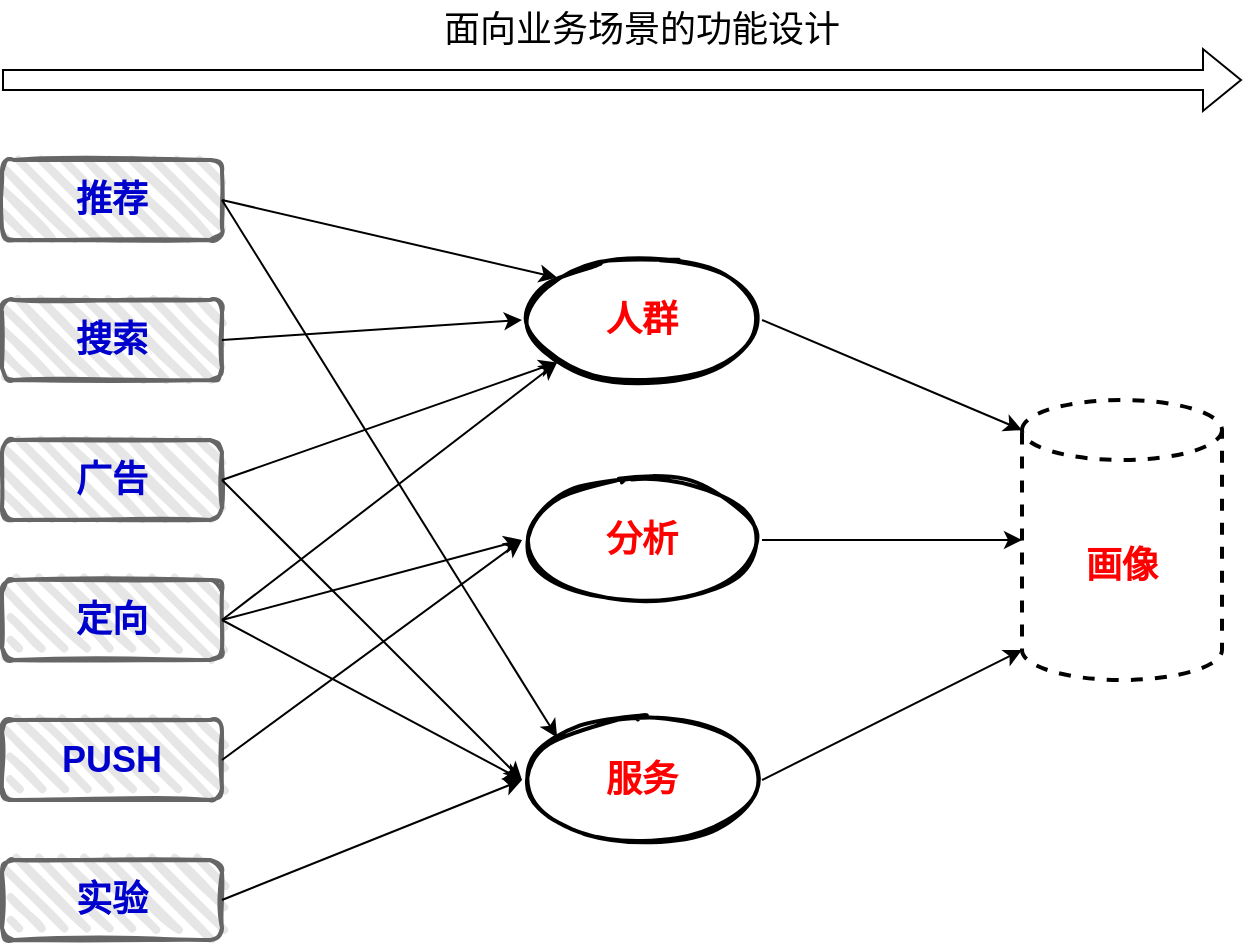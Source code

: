 <mxfile version="17.5.0" type="github">
  <diagram id="wwjpr-9C7wOjbvfxTM_E" name="Page-1">
    <mxGraphModel dx="1248" dy="752" grid="1" gridSize="10" guides="1" tooltips="1" connect="1" arrows="1" fold="1" page="1" pageScale="1" pageWidth="827" pageHeight="1169" math="0" shadow="0">
      <root>
        <mxCell id="0" />
        <mxCell id="1" parent="0" />
        <mxCell id="TteLKIiODTK3f2nbDjQl-1" value="&lt;font style=&quot;font-size: 18px&quot; color=&quot;#0000cc&quot;&gt;&lt;b&gt;推荐&lt;/b&gt;&lt;/font&gt;" style="rounded=1;whiteSpace=wrap;html=1;strokeWidth=2;fillWeight=4;hachureGap=8;hachureAngle=45;fillColor=#E6E6E6;sketch=1;fontColor=#333333;strokeColor=#666666;" vertex="1" parent="1">
          <mxGeometry x="200" y="160" width="110" height="40" as="geometry" />
        </mxCell>
        <mxCell id="TteLKIiODTK3f2nbDjQl-2" value="&lt;font color=&quot;#0000cc&quot;&gt;&lt;span style=&quot;font-size: 18px&quot;&gt;&lt;b&gt;搜索&lt;/b&gt;&lt;/span&gt;&lt;/font&gt;" style="rounded=1;whiteSpace=wrap;html=1;strokeWidth=2;fillWeight=4;hachureGap=8;hachureAngle=45;fillColor=#E6E6E6;sketch=1;fontColor=#333333;strokeColor=#666666;" vertex="1" parent="1">
          <mxGeometry x="200" y="230" width="110" height="40" as="geometry" />
        </mxCell>
        <mxCell id="TteLKIiODTK3f2nbDjQl-3" value="&lt;font color=&quot;#0000cc&quot;&gt;&lt;span style=&quot;font-size: 18px&quot;&gt;&lt;b&gt;广告&lt;/b&gt;&lt;/span&gt;&lt;/font&gt;" style="rounded=1;whiteSpace=wrap;html=1;strokeWidth=2;fillWeight=4;hachureGap=8;hachureAngle=45;fillColor=#E6E6E6;sketch=1;fontColor=#333333;strokeColor=#666666;" vertex="1" parent="1">
          <mxGeometry x="200" y="300" width="110" height="40" as="geometry" />
        </mxCell>
        <mxCell id="TteLKIiODTK3f2nbDjQl-4" value="&lt;font color=&quot;#0000cc&quot;&gt;&lt;span style=&quot;font-size: 18px&quot;&gt;&lt;b&gt;定向&lt;/b&gt;&lt;/span&gt;&lt;/font&gt;" style="rounded=1;whiteSpace=wrap;html=1;strokeWidth=2;fillWeight=4;hachureGap=8;hachureAngle=45;fillColor=#E6E6E6;sketch=1;fontColor=#333333;strokeColor=#666666;" vertex="1" parent="1">
          <mxGeometry x="200" y="370" width="110" height="40" as="geometry" />
        </mxCell>
        <mxCell id="TteLKIiODTK3f2nbDjQl-5" value="&lt;font color=&quot;#0000cc&quot;&gt;&lt;span style=&quot;font-size: 18px&quot;&gt;&lt;b&gt;PUSH&lt;/b&gt;&lt;/span&gt;&lt;/font&gt;" style="rounded=1;whiteSpace=wrap;html=1;strokeWidth=2;fillWeight=4;hachureGap=8;hachureAngle=45;fillColor=#E6E6E6;sketch=1;fontColor=#333333;strokeColor=#666666;" vertex="1" parent="1">
          <mxGeometry x="200" y="440" width="110" height="40" as="geometry" />
        </mxCell>
        <mxCell id="TteLKIiODTK3f2nbDjQl-6" value="&lt;font color=&quot;#0000cc&quot;&gt;&lt;span style=&quot;font-size: 18px&quot;&gt;&lt;b&gt;实验&lt;/b&gt;&lt;/span&gt;&lt;/font&gt;" style="rounded=1;whiteSpace=wrap;html=1;strokeWidth=2;fillWeight=4;hachureGap=8;hachureAngle=45;fillColor=#E6E6E6;sketch=1;fontColor=#333333;strokeColor=#666666;" vertex="1" parent="1">
          <mxGeometry x="200" y="510" width="110" height="40" as="geometry" />
        </mxCell>
        <mxCell id="TteLKIiODTK3f2nbDjQl-7" value="&lt;font color=&quot;#ff0000&quot;&gt;&lt;b&gt;人群&lt;/b&gt;&lt;/font&gt;" style="ellipse;whiteSpace=wrap;html=1;strokeWidth=2;fillWeight=2;hachureGap=8;fillColor=#FFFFFF;fillStyle=dots;sketch=1;fontSize=18;fontColor=#0000CC;" vertex="1" parent="1">
          <mxGeometry x="460" y="210" width="120" height="60" as="geometry" />
        </mxCell>
        <mxCell id="TteLKIiODTK3f2nbDjQl-8" value="&lt;font color=&quot;#ff0000&quot;&gt;&lt;b&gt;分析&lt;/b&gt;&lt;/font&gt;" style="ellipse;whiteSpace=wrap;html=1;strokeWidth=2;fillWeight=2;hachureGap=8;fillColor=#FFFFFF;fillStyle=dots;sketch=1;fontSize=18;fontColor=#0000CC;" vertex="1" parent="1">
          <mxGeometry x="460" y="320" width="120" height="60" as="geometry" />
        </mxCell>
        <mxCell id="TteLKIiODTK3f2nbDjQl-9" value="&lt;font color=&quot;#ff0000&quot;&gt;&lt;b&gt;服务&lt;/b&gt;&lt;/font&gt;" style="ellipse;whiteSpace=wrap;html=1;strokeWidth=2;fillWeight=2;hachureGap=8;fillColor=#FFFFFF;fillStyle=dots;sketch=1;fontSize=18;fontColor=#0000CC;strokeColor=#000000;" vertex="1" parent="1">
          <mxGeometry x="460" y="440" width="120" height="60" as="geometry" />
        </mxCell>
        <mxCell id="TteLKIiODTK3f2nbDjQl-12" value="" style="endArrow=classic;html=1;rounded=0;fontSize=18;fontColor=#FF0000;curved=1;exitX=1;exitY=0.5;exitDx=0;exitDy=0;entryX=0;entryY=0;entryDx=0;entryDy=0;" edge="1" parent="1" source="TteLKIiODTK3f2nbDjQl-1" target="TteLKIiODTK3f2nbDjQl-7">
          <mxGeometry width="50" height="50" relative="1" as="geometry">
            <mxPoint x="400" y="150" as="sourcePoint" />
            <mxPoint x="450" y="100" as="targetPoint" />
          </mxGeometry>
        </mxCell>
        <mxCell id="TteLKIiODTK3f2nbDjQl-13" value="" style="endArrow=classic;html=1;rounded=0;fontSize=18;fontColor=#FF0000;curved=1;exitX=1;exitY=0.5;exitDx=0;exitDy=0;entryX=0;entryY=0.5;entryDx=0;entryDy=0;" edge="1" parent="1" source="TteLKIiODTK3f2nbDjQl-2" target="TteLKIiODTK3f2nbDjQl-7">
          <mxGeometry width="50" height="50" relative="1" as="geometry">
            <mxPoint x="320" y="190" as="sourcePoint" />
            <mxPoint x="487.574" y="228.787" as="targetPoint" />
          </mxGeometry>
        </mxCell>
        <mxCell id="TteLKIiODTK3f2nbDjQl-14" value="" style="endArrow=classic;html=1;rounded=0;fontSize=18;fontColor=#FF0000;curved=1;exitX=1;exitY=0.5;exitDx=0;exitDy=0;entryX=0;entryY=1;entryDx=0;entryDy=0;" edge="1" parent="1" source="TteLKIiODTK3f2nbDjQl-3" target="TteLKIiODTK3f2nbDjQl-7">
          <mxGeometry width="50" height="50" relative="1" as="geometry">
            <mxPoint x="320" y="260" as="sourcePoint" />
            <mxPoint x="497.574" y="238.787" as="targetPoint" />
          </mxGeometry>
        </mxCell>
        <mxCell id="TteLKIiODTK3f2nbDjQl-15" value="" style="endArrow=classic;html=1;rounded=0;fontSize=18;fontColor=#FF0000;curved=1;exitX=1;exitY=0.5;exitDx=0;exitDy=0;entryX=0;entryY=0.5;entryDx=0;entryDy=0;" edge="1" parent="1" source="TteLKIiODTK3f2nbDjQl-4" target="TteLKIiODTK3f2nbDjQl-9">
          <mxGeometry width="50" height="50" relative="1" as="geometry">
            <mxPoint x="330" y="270" as="sourcePoint" />
            <mxPoint x="507.574" y="248.787" as="targetPoint" />
          </mxGeometry>
        </mxCell>
        <mxCell id="TteLKIiODTK3f2nbDjQl-16" value="" style="endArrow=classic;html=1;rounded=0;fontSize=18;fontColor=#FF0000;curved=1;exitX=1;exitY=0.5;exitDx=0;exitDy=0;entryX=0;entryY=0.5;entryDx=0;entryDy=0;" edge="1" parent="1" source="TteLKIiODTK3f2nbDjQl-5" target="TteLKIiODTK3f2nbDjQl-8">
          <mxGeometry width="50" height="50" relative="1" as="geometry">
            <mxPoint x="340" y="280" as="sourcePoint" />
            <mxPoint x="517.574" y="258.787" as="targetPoint" />
          </mxGeometry>
        </mxCell>
        <mxCell id="TteLKIiODTK3f2nbDjQl-17" value="" style="endArrow=classic;html=1;rounded=0;fontSize=18;fontColor=#FF0000;curved=1;exitX=1;exitY=0.5;exitDx=0;exitDy=0;entryX=0;entryY=0.5;entryDx=0;entryDy=0;" edge="1" parent="1" source="TteLKIiODTK3f2nbDjQl-6" target="TteLKIiODTK3f2nbDjQl-9">
          <mxGeometry width="50" height="50" relative="1" as="geometry">
            <mxPoint x="320" y="470" as="sourcePoint" />
            <mxPoint x="470" y="360" as="targetPoint" />
          </mxGeometry>
        </mxCell>
        <mxCell id="TteLKIiODTK3f2nbDjQl-18" value="" style="endArrow=classic;html=1;rounded=0;fontSize=18;fontColor=#FF0000;curved=1;exitX=1;exitY=0.5;exitDx=0;exitDy=0;entryX=0;entryY=0.5;entryDx=0;entryDy=0;" edge="1" parent="1" source="TteLKIiODTK3f2nbDjQl-4" target="TteLKIiODTK3f2nbDjQl-8">
          <mxGeometry width="50" height="50" relative="1" as="geometry">
            <mxPoint x="320" y="400" as="sourcePoint" />
            <mxPoint x="470" y="480" as="targetPoint" />
          </mxGeometry>
        </mxCell>
        <mxCell id="TteLKIiODTK3f2nbDjQl-19" value="" style="endArrow=classic;html=1;rounded=0;fontSize=18;fontColor=#FF0000;curved=1;exitX=1;exitY=0.5;exitDx=0;exitDy=0;entryX=0;entryY=1;entryDx=0;entryDy=0;" edge="1" parent="1" source="TteLKIiODTK3f2nbDjQl-4" target="TteLKIiODTK3f2nbDjQl-7">
          <mxGeometry width="50" height="50" relative="1" as="geometry">
            <mxPoint x="320" y="400" as="sourcePoint" />
            <mxPoint x="470" y="360" as="targetPoint" />
          </mxGeometry>
        </mxCell>
        <mxCell id="TteLKIiODTK3f2nbDjQl-20" value="" style="endArrow=classic;html=1;rounded=0;fontSize=18;fontColor=#FF0000;curved=1;exitX=1;exitY=0.5;exitDx=0;exitDy=0;entryX=0;entryY=0.5;entryDx=0;entryDy=0;" edge="1" parent="1" source="TteLKIiODTK3f2nbDjQl-3" target="TteLKIiODTK3f2nbDjQl-9">
          <mxGeometry width="50" height="50" relative="1" as="geometry">
            <mxPoint x="320" y="330" as="sourcePoint" />
            <mxPoint x="487.574" y="271.213" as="targetPoint" />
          </mxGeometry>
        </mxCell>
        <mxCell id="TteLKIiODTK3f2nbDjQl-21" value="" style="endArrow=classic;html=1;rounded=0;fontSize=18;fontColor=#FF0000;curved=1;exitX=1;exitY=0.5;exitDx=0;exitDy=0;entryX=0;entryY=0;entryDx=0;entryDy=0;" edge="1" parent="1" source="TteLKIiODTK3f2nbDjQl-1" target="TteLKIiODTK3f2nbDjQl-9">
          <mxGeometry width="50" height="50" relative="1" as="geometry">
            <mxPoint x="330" y="340" as="sourcePoint" />
            <mxPoint x="497.574" y="281.213" as="targetPoint" />
          </mxGeometry>
        </mxCell>
        <mxCell id="TteLKIiODTK3f2nbDjQl-22" value="&lt;b&gt;画像&lt;/b&gt;" style="shape=cylinder3;whiteSpace=wrap;html=1;boundedLbl=1;backgroundOutline=1;size=15;fontSize=18;fontColor=#FF0000;strokeColor=#000000;fillColor=#FFFFFF;strokeWidth=2;dashed=1;" vertex="1" parent="1">
          <mxGeometry x="710" y="280" width="100" height="140" as="geometry" />
        </mxCell>
        <mxCell id="TteLKIiODTK3f2nbDjQl-23" value="" style="endArrow=classic;html=1;rounded=0;fontSize=18;fontColor=#FF0000;curved=1;exitX=1;exitY=0.5;exitDx=0;exitDy=0;entryX=0;entryY=0;entryDx=0;entryDy=15;entryPerimeter=0;" edge="1" parent="1" source="TteLKIiODTK3f2nbDjQl-7" target="TteLKIiODTK3f2nbDjQl-22">
          <mxGeometry width="50" height="50" relative="1" as="geometry">
            <mxPoint x="320" y="190" as="sourcePoint" />
            <mxPoint x="487.574" y="228.787" as="targetPoint" />
          </mxGeometry>
        </mxCell>
        <mxCell id="TteLKIiODTK3f2nbDjQl-24" value="" style="endArrow=classic;html=1;rounded=0;fontSize=18;fontColor=#FF0000;curved=1;entryX=0;entryY=0.5;entryDx=0;entryDy=0;entryPerimeter=0;exitX=1;exitY=0.5;exitDx=0;exitDy=0;" edge="1" parent="1" source="TteLKIiODTK3f2nbDjQl-8" target="TteLKIiODTK3f2nbDjQl-22">
          <mxGeometry width="50" height="50" relative="1" as="geometry">
            <mxPoint x="620" y="380" as="sourcePoint" />
            <mxPoint x="497.574" y="238.787" as="targetPoint" />
          </mxGeometry>
        </mxCell>
        <mxCell id="TteLKIiODTK3f2nbDjQl-25" value="" style="endArrow=classic;html=1;rounded=0;fontSize=18;fontColor=#FF0000;curved=1;exitX=1;exitY=0.5;exitDx=0;exitDy=0;entryX=0;entryY=1;entryDx=0;entryDy=-15;entryPerimeter=0;" edge="1" parent="1" source="TteLKIiODTK3f2nbDjQl-9" target="TteLKIiODTK3f2nbDjQl-22">
          <mxGeometry width="50" height="50" relative="1" as="geometry">
            <mxPoint x="340" y="210" as="sourcePoint" />
            <mxPoint x="507.574" y="248.787" as="targetPoint" />
          </mxGeometry>
        </mxCell>
        <mxCell id="TteLKIiODTK3f2nbDjQl-26" value="" style="shape=flexArrow;endArrow=classic;html=1;rounded=0;fontSize=18;fontColor=#FF0000;curved=1;" edge="1" parent="1">
          <mxGeometry width="50" height="50" relative="1" as="geometry">
            <mxPoint x="200" y="120" as="sourcePoint" />
            <mxPoint x="820" y="120" as="targetPoint" />
          </mxGeometry>
        </mxCell>
        <mxCell id="TteLKIiODTK3f2nbDjQl-27" value="面向业务场景的功能设计" style="text;html=1;strokeColor=none;fillColor=none;align=center;verticalAlign=middle;whiteSpace=wrap;rounded=0;dashed=1;fontSize=18;fontColor=#000000;" vertex="1" parent="1">
          <mxGeometry x="380" y="80" width="280" height="30" as="geometry" />
        </mxCell>
      </root>
    </mxGraphModel>
  </diagram>
</mxfile>
